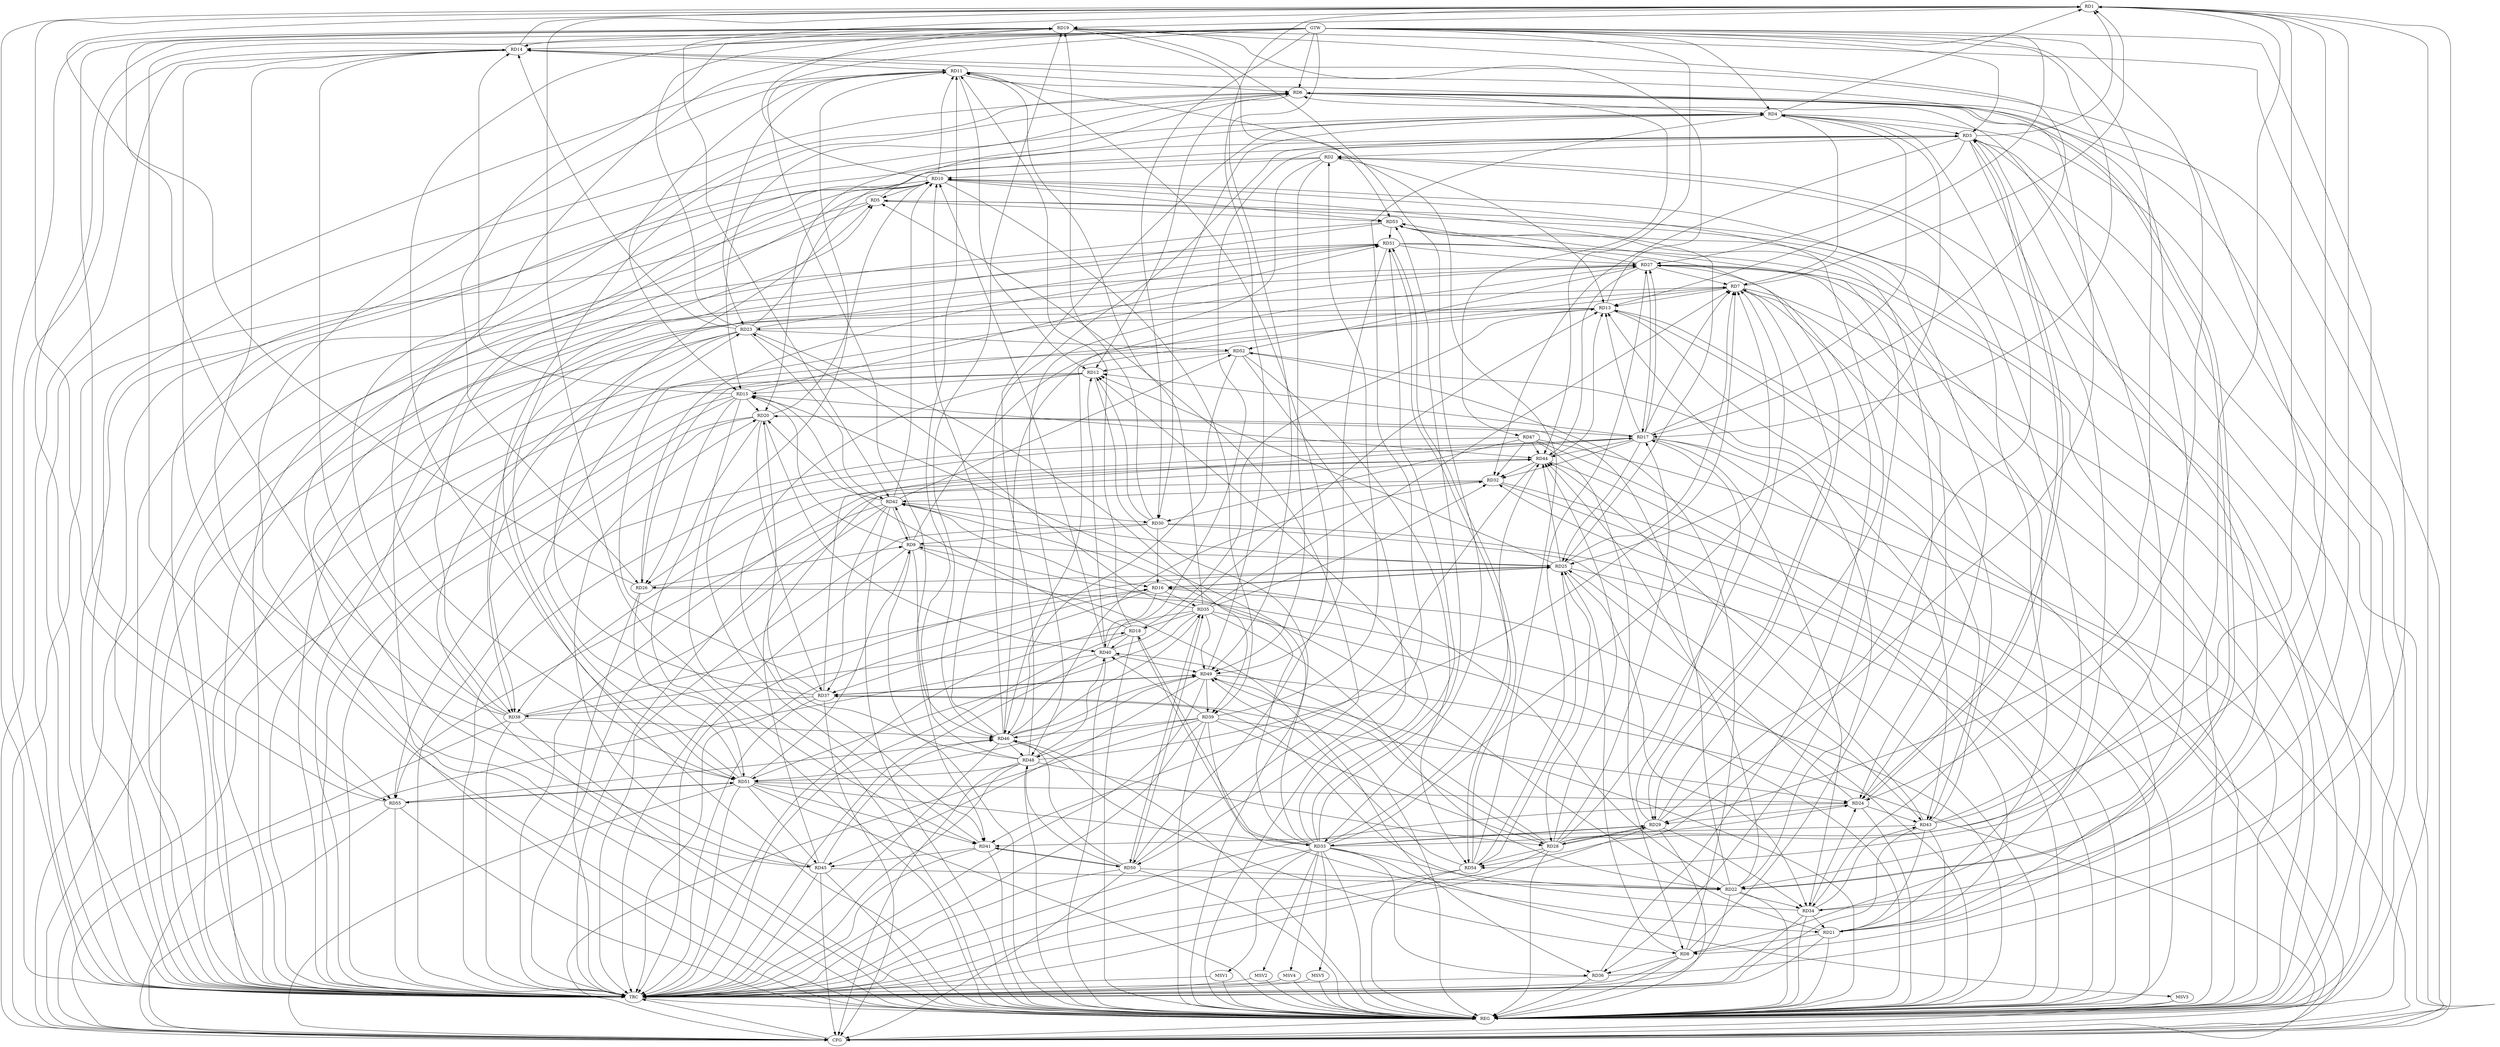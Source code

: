 strict digraph G {
  RD1 [ label="RD1" ];
  RD2 [ label="RD2" ];
  RD3 [ label="RD3" ];
  RD4 [ label="RD4" ];
  RD5 [ label="RD5" ];
  RD6 [ label="RD6" ];
  RD7 [ label="RD7" ];
  RD8 [ label="RD8" ];
  RD9 [ label="RD9" ];
  RD10 [ label="RD10" ];
  RD11 [ label="RD11" ];
  RD12 [ label="RD12" ];
  RD13 [ label="RD13" ];
  RD14 [ label="RD14" ];
  RD15 [ label="RD15" ];
  RD16 [ label="RD16" ];
  RD17 [ label="RD17" ];
  RD18 [ label="RD18" ];
  RD19 [ label="RD19" ];
  RD20 [ label="RD20" ];
  RD21 [ label="RD21" ];
  RD22 [ label="RD22" ];
  RD23 [ label="RD23" ];
  RD24 [ label="RD24" ];
  RD25 [ label="RD25" ];
  RD26 [ label="RD26" ];
  RD27 [ label="RD27" ];
  RD28 [ label="RD28" ];
  RD29 [ label="RD29" ];
  RD30 [ label="RD30" ];
  RD31 [ label="RD31" ];
  RD32 [ label="RD32" ];
  RD33 [ label="RD33" ];
  RD34 [ label="RD34" ];
  RD35 [ label="RD35" ];
  RD36 [ label="RD36" ];
  RD37 [ label="RD37" ];
  RD38 [ label="RD38" ];
  RD39 [ label="RD39" ];
  RD40 [ label="RD40" ];
  RD41 [ label="RD41" ];
  RD42 [ label="RD42" ];
  RD43 [ label="RD43" ];
  RD44 [ label="RD44" ];
  RD45 [ label="RD45" ];
  RD46 [ label="RD46" ];
  RD47 [ label="RD47" ];
  RD48 [ label="RD48" ];
  RD49 [ label="RD49" ];
  RD50 [ label="RD50" ];
  RD51 [ label="RD51" ];
  RD52 [ label="RD52" ];
  RD53 [ label="RD53" ];
  RD54 [ label="RD54" ];
  RD55 [ label="RD55" ];
  GTW [ label="GTW" ];
  REG [ label="REG" ];
  CFG [ label="CFG" ];
  TRC [ label="TRC" ];
  MSV1 [ label="MSV1" ];
  MSV2 [ label="MSV2" ];
  MSV3 [ label="MSV3" ];
  MSV4 [ label="MSV4" ];
  MSV5 [ label="MSV5" ];
  RD3 -> RD1;
  RD4 -> RD1;
  RD7 -> RD1;
  RD14 -> RD1;
  RD1 -> RD19;
  RD26 -> RD1;
  RD28 -> RD1;
  RD1 -> RD34;
  RD1 -> RD41;
  RD1 -> RD42;
  RD43 -> RD1;
  RD49 -> RD1;
  RD1 -> RD54;
  RD55 -> RD1;
  RD3 -> RD2;
  RD2 -> RD10;
  RD2 -> RD13;
  RD39 -> RD2;
  RD43 -> RD2;
  RD2 -> RD48;
  RD2 -> RD49;
  RD4 -> RD3;
  RD21 -> RD3;
  RD23 -> RD3;
  RD3 -> RD24;
  RD24 -> RD3;
  RD3 -> RD27;
  RD3 -> RD32;
  RD40 -> RD3;
  RD46 -> RD3;
  RD3 -> RD54;
  RD6 -> RD4;
  RD4 -> RD7;
  RD17 -> RD4;
  RD4 -> RD20;
  RD4 -> RD25;
  RD29 -> RD4;
  RD4 -> RD30;
  RD48 -> RD4;
  RD4 -> RD50;
  RD5 -> RD6;
  RD10 -> RD5;
  RD24 -> RD5;
  RD37 -> RD5;
  RD50 -> RD5;
  RD51 -> RD5;
  RD5 -> RD53;
  RD8 -> RD6;
  RD11 -> RD6;
  RD6 -> RD12;
  RD6 -> RD15;
  RD6 -> RD22;
  RD22 -> RD6;
  RD38 -> RD6;
  RD6 -> RD47;
  RD6 -> RD51;
  RD9 -> RD7;
  RD7 -> RD13;
  RD17 -> RD7;
  RD25 -> RD7;
  RD27 -> RD7;
  RD28 -> RD7;
  RD7 -> RD29;
  RD33 -> RD7;
  RD35 -> RD7;
  RD43 -> RD7;
  RD7 -> RD46;
  RD48 -> RD7;
  RD21 -> RD8;
  RD8 -> RD25;
  RD8 -> RD36;
  RD46 -> RD8;
  RD47 -> RD8;
  RD8 -> RD52;
  RD8 -> RD53;
  RD9 -> RD15;
  RD21 -> RD9;
  RD9 -> RD25;
  RD26 -> RD9;
  RD30 -> RD9;
  RD9 -> RD36;
  RD9 -> RD42;
  RD42 -> RD9;
  RD9 -> RD46;
  RD51 -> RD9;
  RD10 -> RD11;
  RD10 -> RD19;
  RD20 -> RD10;
  RD21 -> RD10;
  RD10 -> RD25;
  RD29 -> RD10;
  RD10 -> RD38;
  RD10 -> RD39;
  RD40 -> RD10;
  RD42 -> RD10;
  RD45 -> RD10;
  RD46 -> RD10;
  RD10 -> RD53;
  RD11 -> RD12;
  RD14 -> RD11;
  RD11 -> RD15;
  RD18 -> RD11;
  RD11 -> RD22;
  RD11 -> RD23;
  RD35 -> RD11;
  RD41 -> RD11;
  RD48 -> RD11;
  RD11 -> RD50;
  RD54 -> RD11;
  RD12 -> RD15;
  RD17 -> RD12;
  RD25 -> RD12;
  RD30 -> RD12;
  RD33 -> RD12;
  RD40 -> RD12;
  RD12 -> RD41;
  RD52 -> RD12;
  RD17 -> RD13;
  RD18 -> RD13;
  RD13 -> RD19;
  RD21 -> RD13;
  RD22 -> RD13;
  RD13 -> RD23;
  RD13 -> RD26;
  RD40 -> RD13;
  RD13 -> RD43;
  RD44 -> RD13;
  RD15 -> RD14;
  RD19 -> RD14;
  RD23 -> RD14;
  RD28 -> RD14;
  RD34 -> RD14;
  RD38 -> RD14;
  RD14 -> RD51;
  RD18 -> RD15;
  RD15 -> RD20;
  RD15 -> RD26;
  RD15 -> RD31;
  RD33 -> RD15;
  RD15 -> RD44;
  RD22 -> RD16;
  RD16 -> RD25;
  RD25 -> RD16;
  RD30 -> RD16;
  RD16 -> RD35;
  RD16 -> RD37;
  RD38 -> RD16;
  RD16 -> RD40;
  RD42 -> RD16;
  RD19 -> RD17;
  RD20 -> RD17;
  RD17 -> RD25;
  RD17 -> RD26;
  RD17 -> RD27;
  RD27 -> RD17;
  RD28 -> RD17;
  RD29 -> RD17;
  RD17 -> RD32;
  RD17 -> RD34;
  RD37 -> RD17;
  RD17 -> RD44;
  RD18 -> RD33;
  RD33 -> RD18;
  RD35 -> RD18;
  RD38 -> RD18;
  RD18 -> RD40;
  RD23 -> RD19;
  RD30 -> RD19;
  RD19 -> RD33;
  RD36 -> RD19;
  RD38 -> RD19;
  RD46 -> RD19;
  RD19 -> RD53;
  RD19 -> RD55;
  RD22 -> RD20;
  RD20 -> RD37;
  RD20 -> RD40;
  RD42 -> RD20;
  RD45 -> RD20;
  RD48 -> RD20;
  RD20 -> RD55;
  RD21 -> RD32;
  RD34 -> RD21;
  RD39 -> RD21;
  RD43 -> RD21;
  RD33 -> RD22;
  RD22 -> RD34;
  RD35 -> RD22;
  RD22 -> RD44;
  RD45 -> RD22;
  RD50 -> RD22;
  RD23 -> RD31;
  RD35 -> RD23;
  RD23 -> RD38;
  RD23 -> RD39;
  RD23 -> RD42;
  RD51 -> RD23;
  RD23 -> RD52;
  RD24 -> RD25;
  RD27 -> RD24;
  RD24 -> RD29;
  RD33 -> RD24;
  RD34 -> RD24;
  RD39 -> RD24;
  RD24 -> RD43;
  RD51 -> RD24;
  RD25 -> RD26;
  RD25 -> RD28;
  RD25 -> RD34;
  RD25 -> RD42;
  RD25 -> RD44;
  RD54 -> RD25;
  RD26 -> RD31;
  RD26 -> RD51;
  RD31 -> RD27;
  RD27 -> RD34;
  RD36 -> RD27;
  RD37 -> RD27;
  RD27 -> RD38;
  RD27 -> RD44;
  RD46 -> RD27;
  RD27 -> RD52;
  RD27 -> RD53;
  RD54 -> RD27;
  RD28 -> RD29;
  RD29 -> RD28;
  RD39 -> RD28;
  RD28 -> RD40;
  RD28 -> RD44;
  RD48 -> RD28;
  RD28 -> RD49;
  RD28 -> RD54;
  RD31 -> RD29;
  RD29 -> RD33;
  RD33 -> RD29;
  RD29 -> RD34;
  RD42 -> RD30;
  RD30 -> RD43;
  RD47 -> RD30;
  RD33 -> RD31;
  RD31 -> RD49;
  RD53 -> RD31;
  RD31 -> RD54;
  RD54 -> RD31;
  RD35 -> RD32;
  RD32 -> RD42;
  RD44 -> RD32;
  RD46 -> RD32;
  RD47 -> RD32;
  RD33 -> RD36;
  RD33 -> RD42;
  RD33 -> RD44;
  RD51 -> RD33;
  RD33 -> RD53;
  RD34 -> RD37;
  RD34 -> RD43;
  RD46 -> RD35;
  RD35 -> RD49;
  RD35 -> RD50;
  RD50 -> RD35;
  RD35 -> RD51;
  RD53 -> RD36;
  RD37 -> RD38;
  RD42 -> RD37;
  RD37 -> RD49;
  RD49 -> RD37;
  RD44 -> RD38;
  RD38 -> RD46;
  RD39 -> RD40;
  RD39 -> RD46;
  RD39 -> RD48;
  RD49 -> RD39;
  RD48 -> RD40;
  RD40 -> RD49;
  RD43 -> RD41;
  RD44 -> RD41;
  RD41 -> RD45;
  RD41 -> RD50;
  RD50 -> RD41;
  RD51 -> RD41;
  RD42 -> RD52;
  RD42 -> RD55;
  RD43 -> RD44;
  RD52 -> RD43;
  RD45 -> RD44;
  RD47 -> RD44;
  RD45 -> RD46;
  RD49 -> RD45;
  RD51 -> RD45;
  RD53 -> RD45;
  RD46 -> RD48;
  RD46 -> RD49;
  RD50 -> RD46;
  RD52 -> RD46;
  RD55 -> RD46;
  RD50 -> RD48;
  RD48 -> RD51;
  RD49 -> RD51;
  RD54 -> RD49;
  RD51 -> RD55;
  RD55 -> RD51;
  RD52 -> RD54;
  GTW -> RD4;
  GTW -> RD3;
  GTW -> RD55;
  GTW -> RD24;
  GTW -> RD29;
  GTW -> RD41;
  GTW -> RD49;
  GTW -> RD14;
  GTW -> RD13;
  GTW -> RD51;
  GTW -> RD44;
  GTW -> RD8;
  GTW -> RD30;
  GTW -> RD17;
  GTW -> RD6;
  GTW -> RD26;
  RD1 -> REG;
  RD2 -> REG;
  RD3 -> REG;
  RD4 -> REG;
  RD5 -> REG;
  RD6 -> REG;
  RD7 -> REG;
  RD8 -> REG;
  RD9 -> REG;
  RD10 -> REG;
  RD11 -> REG;
  RD12 -> REG;
  RD13 -> REG;
  RD14 -> REG;
  RD15 -> REG;
  RD16 -> REG;
  RD17 -> REG;
  RD18 -> REG;
  RD19 -> REG;
  RD20 -> REG;
  RD21 -> REG;
  RD22 -> REG;
  RD23 -> REG;
  RD24 -> REG;
  RD25 -> REG;
  RD26 -> REG;
  RD27 -> REG;
  RD28 -> REG;
  RD29 -> REG;
  RD30 -> REG;
  RD31 -> REG;
  RD32 -> REG;
  RD33 -> REG;
  RD34 -> REG;
  RD35 -> REG;
  RD36 -> REG;
  RD37 -> REG;
  RD38 -> REG;
  RD39 -> REG;
  RD40 -> REG;
  RD41 -> REG;
  RD42 -> REG;
  RD43 -> REG;
  RD44 -> REG;
  RD45 -> REG;
  RD46 -> REG;
  RD47 -> REG;
  RD48 -> REG;
  RD49 -> REG;
  RD50 -> REG;
  RD51 -> REG;
  RD52 -> REG;
  RD53 -> REG;
  RD54 -> REG;
  RD55 -> REG;
  RD49 -> CFG;
  RD5 -> CFG;
  RD51 -> CFG;
  RD14 -> CFG;
  RD15 -> CFG;
  RD47 -> CFG;
  RD6 -> CFG;
  RD39 -> CFG;
  RD38 -> CFG;
  RD7 -> CFG;
  RD12 -> CFG;
  RD17 -> CFG;
  RD31 -> CFG;
  RD1 -> CFG;
  RD40 -> CFG;
  RD50 -> CFG;
  RD55 -> CFG;
  RD37 -> CFG;
  RD45 -> CFG;
  RD3 -> CFG;
  RD32 -> CFG;
  RD48 -> CFG;
  REG -> CFG;
  RD1 -> TRC;
  RD2 -> TRC;
  RD3 -> TRC;
  RD4 -> TRC;
  RD5 -> TRC;
  RD6 -> TRC;
  RD7 -> TRC;
  RD8 -> TRC;
  RD9 -> TRC;
  RD10 -> TRC;
  RD11 -> TRC;
  RD12 -> TRC;
  RD13 -> TRC;
  RD14 -> TRC;
  RD15 -> TRC;
  RD16 -> TRC;
  RD17 -> TRC;
  RD18 -> TRC;
  RD19 -> TRC;
  RD20 -> TRC;
  RD21 -> TRC;
  RD22 -> TRC;
  RD23 -> TRC;
  RD24 -> TRC;
  RD25 -> TRC;
  RD26 -> TRC;
  RD27 -> TRC;
  RD28 -> TRC;
  RD29 -> TRC;
  RD30 -> TRC;
  RD31 -> TRC;
  RD32 -> TRC;
  RD33 -> TRC;
  RD34 -> TRC;
  RD35 -> TRC;
  RD36 -> TRC;
  RD37 -> TRC;
  RD38 -> TRC;
  RD39 -> TRC;
  RD40 -> TRC;
  RD41 -> TRC;
  RD42 -> TRC;
  RD43 -> TRC;
  RD44 -> TRC;
  RD45 -> TRC;
  RD46 -> TRC;
  RD47 -> TRC;
  RD48 -> TRC;
  RD49 -> TRC;
  RD50 -> TRC;
  RD51 -> TRC;
  RD52 -> TRC;
  RD53 -> TRC;
  RD54 -> TRC;
  RD55 -> TRC;
  GTW -> TRC;
  CFG -> TRC;
  TRC -> REG;
  RD33 -> MSV1;
  RD33 -> MSV2;
  RD33 -> MSV3;
  RD33 -> MSV4;
  RD33 -> MSV5;
  MSV1 -> REG;
  MSV1 -> TRC;
  MSV2 -> REG;
  MSV2 -> TRC;
  MSV3 -> REG;
  MSV3 -> CFG;
  MSV4 -> REG;
  MSV4 -> TRC;
  MSV5 -> REG;
  MSV5 -> TRC;
}
